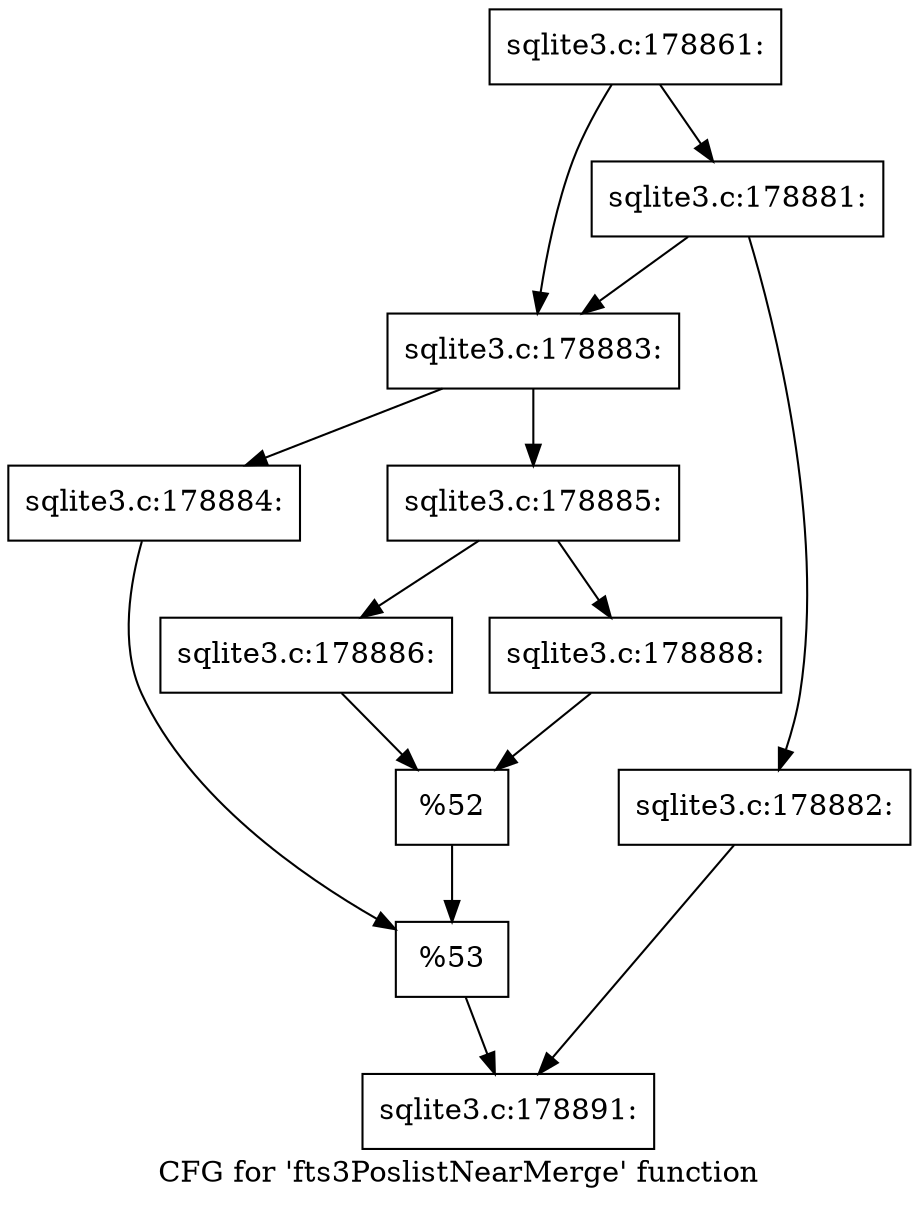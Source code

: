 digraph "CFG for 'fts3PoslistNearMerge' function" {
	label="CFG for 'fts3PoslistNearMerge' function";

	Node0x55c0fb00fbf0 [shape=record,label="{sqlite3.c:178861:}"];
	Node0x55c0fb00fbf0 -> Node0x55c0fb01ad60;
	Node0x55c0fb00fbf0 -> Node0x55c0fb01ad10;
	Node0x55c0fb01ad60 [shape=record,label="{sqlite3.c:178881:}"];
	Node0x55c0fb01ad60 -> Node0x55c0fb019fa0;
	Node0x55c0fb01ad60 -> Node0x55c0fb01ad10;
	Node0x55c0fb019fa0 [shape=record,label="{sqlite3.c:178882:}"];
	Node0x55c0fb019fa0 -> Node0x55c0fb01acc0;
	Node0x55c0fb01ad10 [shape=record,label="{sqlite3.c:178883:}"];
	Node0x55c0fb01ad10 -> Node0x55c0fb01b790;
	Node0x55c0fb01ad10 -> Node0x55c0fb01b830;
	Node0x55c0fb01b790 [shape=record,label="{sqlite3.c:178884:}"];
	Node0x55c0fb01b790 -> Node0x55c0fb01b7e0;
	Node0x55c0fb01b830 [shape=record,label="{sqlite3.c:178885:}"];
	Node0x55c0fb01b830 -> Node0x55c0fb01bf00;
	Node0x55c0fb01b830 -> Node0x55c0fb01bfa0;
	Node0x55c0fb01bf00 [shape=record,label="{sqlite3.c:178886:}"];
	Node0x55c0fb01bf00 -> Node0x55c0fb01bf50;
	Node0x55c0fb01bfa0 [shape=record,label="{sqlite3.c:178888:}"];
	Node0x55c0fb01bfa0 -> Node0x55c0fb01bf50;
	Node0x55c0fb01bf50 [shape=record,label="{%52}"];
	Node0x55c0fb01bf50 -> Node0x55c0fb01b7e0;
	Node0x55c0fb01b7e0 [shape=record,label="{%53}"];
	Node0x55c0fb01b7e0 -> Node0x55c0fb01acc0;
	Node0x55c0fb01acc0 [shape=record,label="{sqlite3.c:178891:}"];
}
